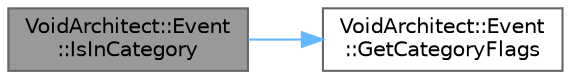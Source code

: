 digraph "VoidArchitect::Event::IsInCategory"
{
 // LATEX_PDF_SIZE
  bgcolor="transparent";
  edge [fontname=Helvetica,fontsize=10,labelfontname=Helvetica,labelfontsize=10];
  node [fontname=Helvetica,fontsize=10,shape=box,height=0.2,width=0.4];
  rankdir="LR";
  Node1 [id="Node000001",label="VoidArchitect::Event\l::IsInCategory",height=0.2,width=0.4,color="gray40", fillcolor="grey60", style="filled", fontcolor="black",tooltip=" "];
  Node1 -> Node2 [id="edge1_Node000001_Node000002",color="steelblue1",style="solid",tooltip=" "];
  Node2 [id="Node000002",label="VoidArchitect::Event\l::GetCategoryFlags",height=0.2,width=0.4,color="grey40", fillcolor="white", style="filled",URL="$class_void_architect_1_1_event.html#a30ac2fe4808010e1d9e96d0851235c4a",tooltip=" "];
}
